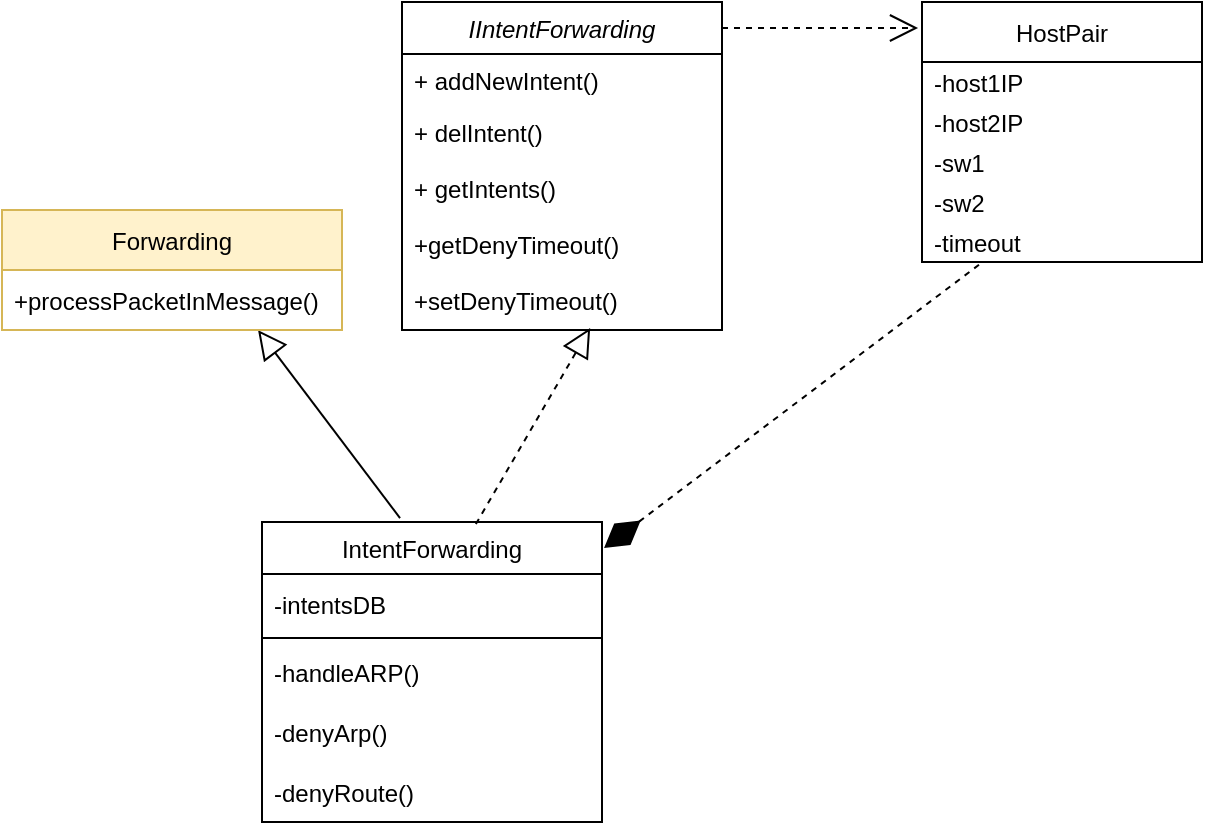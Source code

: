 <mxfile version="16.5.1" type="device"><diagram id="C5RBs43oDa-KdzZeNtuy" name="Page-1"><mxGraphModel dx="868" dy="593" grid="1" gridSize="10" guides="1" tooltips="1" connect="1" arrows="1" fold="1" page="1" pageScale="1" pageWidth="827" pageHeight="1169" math="0" shadow="0"><root><mxCell id="WIyWlLk6GJQsqaUBKTNV-0"/><mxCell id="WIyWlLk6GJQsqaUBKTNV-1" parent="WIyWlLk6GJQsqaUBKTNV-0"/><mxCell id="zkfFHV4jXpPFQw0GAbJ--0" value="IIntentForwarding" style="swimlane;fontStyle=2;align=center;verticalAlign=top;childLayout=stackLayout;horizontal=1;startSize=26;horizontalStack=0;resizeParent=1;resizeLast=0;collapsible=1;marginBottom=0;rounded=0;shadow=0;strokeWidth=1;" parent="WIyWlLk6GJQsqaUBKTNV-1" vertex="1"><mxGeometry x="230" y="90" width="160" height="164" as="geometry"><mxRectangle x="230" y="140" width="160" height="26" as="alternateBounds"/></mxGeometry></mxCell><mxCell id="zkfFHV4jXpPFQw0GAbJ--2" value="+ addNewIntent()" style="text;align=left;verticalAlign=top;spacingLeft=4;spacingRight=4;overflow=hidden;rotatable=0;points=[[0,0.5],[1,0.5]];portConstraint=eastwest;rounded=0;shadow=0;html=0;" parent="zkfFHV4jXpPFQw0GAbJ--0" vertex="1"><mxGeometry y="26" width="160" height="26" as="geometry"/></mxCell><mxCell id="zkfFHV4jXpPFQw0GAbJ--3" value="+ delIntent()&#10;" style="text;align=left;verticalAlign=top;spacingLeft=4;spacingRight=4;overflow=hidden;rotatable=0;points=[[0,0.5],[1,0.5]];portConstraint=eastwest;rounded=0;shadow=0;html=0;" parent="zkfFHV4jXpPFQw0GAbJ--0" vertex="1"><mxGeometry y="52" width="160" height="28" as="geometry"/></mxCell><mxCell id="zMzHnDAYciQwLN3mxcBV-22" value="+ getIntents()&#10;" style="text;align=left;verticalAlign=top;spacingLeft=4;spacingRight=4;overflow=hidden;rotatable=0;points=[[0,0.5],[1,0.5]];portConstraint=eastwest;rounded=0;shadow=0;html=0;" parent="zkfFHV4jXpPFQw0GAbJ--0" vertex="1"><mxGeometry y="80" width="160" height="28" as="geometry"/></mxCell><mxCell id="CchYu_Sd-8VGCYgn0WKc-0" value="+getDenyTimeout()" style="text;align=left;verticalAlign=top;spacingLeft=4;spacingRight=4;overflow=hidden;rotatable=0;points=[[0,0.5],[1,0.5]];portConstraint=eastwest;rounded=0;shadow=0;html=0;" vertex="1" parent="zkfFHV4jXpPFQw0GAbJ--0"><mxGeometry y="108" width="160" height="28" as="geometry"/></mxCell><mxCell id="CchYu_Sd-8VGCYgn0WKc-1" value="+setDenyTimeout()" style="text;align=left;verticalAlign=top;spacingLeft=4;spacingRight=4;overflow=hidden;rotatable=0;points=[[0,0.5],[1,0.5]];portConstraint=eastwest;rounded=0;shadow=0;html=0;" vertex="1" parent="zkfFHV4jXpPFQw0GAbJ--0"><mxGeometry y="136" width="160" height="28" as="geometry"/></mxCell><mxCell id="zkfFHV4jXpPFQw0GAbJ--6" value="IntentForwarding" style="swimlane;fontStyle=0;align=center;verticalAlign=top;childLayout=stackLayout;horizontal=1;startSize=26;horizontalStack=0;resizeParent=1;resizeLast=0;collapsible=1;marginBottom=0;rounded=0;shadow=0;strokeWidth=1;" parent="WIyWlLk6GJQsqaUBKTNV-1" vertex="1"><mxGeometry x="160" y="350" width="170" height="150" as="geometry"><mxRectangle x="130" y="380" width="160" height="26" as="alternateBounds"/></mxGeometry></mxCell><mxCell id="CchYu_Sd-8VGCYgn0WKc-4" value="-intentsDB" style="text;strokeColor=none;fillColor=none;align=left;verticalAlign=middle;spacingLeft=4;spacingRight=4;overflow=hidden;points=[[0,0.5],[1,0.5]];portConstraint=eastwest;rotatable=0;" vertex="1" parent="zkfFHV4jXpPFQw0GAbJ--6"><mxGeometry y="26" width="170" height="30" as="geometry"/></mxCell><mxCell id="zkfFHV4jXpPFQw0GAbJ--9" value="" style="line;html=1;strokeWidth=1;align=left;verticalAlign=middle;spacingTop=-1;spacingLeft=3;spacingRight=3;rotatable=0;labelPosition=right;points=[];portConstraint=eastwest;" parent="zkfFHV4jXpPFQw0GAbJ--6" vertex="1"><mxGeometry y="56" width="170" height="4" as="geometry"/></mxCell><mxCell id="CchYu_Sd-8VGCYgn0WKc-3" value="-handleARP()" style="text;strokeColor=none;fillColor=none;align=left;verticalAlign=middle;spacingLeft=4;spacingRight=4;overflow=hidden;points=[[0,0.5],[1,0.5]];portConstraint=eastwest;rotatable=0;" vertex="1" parent="zkfFHV4jXpPFQw0GAbJ--6"><mxGeometry y="60" width="170" height="30" as="geometry"/></mxCell><mxCell id="CchYu_Sd-8VGCYgn0WKc-5" value="-denyArp()" style="text;strokeColor=none;fillColor=none;align=left;verticalAlign=middle;spacingLeft=4;spacingRight=4;overflow=hidden;points=[[0,0.5],[1,0.5]];portConstraint=eastwest;rotatable=0;" vertex="1" parent="zkfFHV4jXpPFQw0GAbJ--6"><mxGeometry y="90" width="170" height="30" as="geometry"/></mxCell><mxCell id="CchYu_Sd-8VGCYgn0WKc-6" value="-denyRoute()" style="text;strokeColor=none;fillColor=none;align=left;verticalAlign=middle;spacingLeft=4;spacingRight=4;overflow=hidden;points=[[0,0.5],[1,0.5]];portConstraint=eastwest;rotatable=0;" vertex="1" parent="zkfFHV4jXpPFQw0GAbJ--6"><mxGeometry y="120" width="170" height="30" as="geometry"/></mxCell><mxCell id="zMzHnDAYciQwLN3mxcBV-3" value="" style="endArrow=block;dashed=1;endFill=0;endSize=12;html=1;rounded=0;exitX=0.629;exitY=0.007;exitDx=0;exitDy=0;exitPerimeter=0;entryX=0.588;entryY=0.964;entryDx=0;entryDy=0;entryPerimeter=0;" parent="WIyWlLk6GJQsqaUBKTNV-1" source="zkfFHV4jXpPFQw0GAbJ--6" edge="1" target="CchYu_Sd-8VGCYgn0WKc-1"><mxGeometry width="160" relative="1" as="geometry"><mxPoint x="380" y="510" as="sourcePoint"/><mxPoint x="340" y="250" as="targetPoint"/></mxGeometry></mxCell><mxCell id="zMzHnDAYciQwLN3mxcBV-17" value="" style="endArrow=block;endFill=0;endSize=12;html=1;rounded=0;exitX=0.406;exitY=-0.013;exitDx=0;exitDy=0;entryX=0.753;entryY=1;entryDx=0;entryDy=0;entryPerimeter=0;exitPerimeter=0;" parent="WIyWlLk6GJQsqaUBKTNV-1" source="zkfFHV4jXpPFQw0GAbJ--6" target="zMzHnDAYciQwLN3mxcBV-19" edge="1"><mxGeometry width="160" relative="1" as="geometry"><mxPoint x="150" y="610" as="sourcePoint"/><mxPoint x="128.671" y="202" as="targetPoint"/></mxGeometry></mxCell><mxCell id="zMzHnDAYciQwLN3mxcBV-18" value="Forwarding" style="swimlane;fontStyle=0;childLayout=stackLayout;horizontal=1;startSize=30;horizontalStack=0;resizeParent=1;resizeParentMax=0;resizeLast=0;collapsible=1;marginBottom=0;fillColor=#fff2cc;strokeColor=#d6b656;" parent="WIyWlLk6GJQsqaUBKTNV-1" vertex="1"><mxGeometry x="30" y="194" width="170" height="60" as="geometry"/></mxCell><mxCell id="zMzHnDAYciQwLN3mxcBV-19" value="+processPacketInMessage()" style="text;strokeColor=none;fillColor=none;align=left;verticalAlign=middle;spacingLeft=4;spacingRight=4;overflow=hidden;points=[[0,0.5],[1,0.5]];portConstraint=eastwest;rotatable=0;" parent="zMzHnDAYciQwLN3mxcBV-18" vertex="1"><mxGeometry y="30" width="170" height="30" as="geometry"/></mxCell><mxCell id="CchYu_Sd-8VGCYgn0WKc-9" value="HostPair" style="swimlane;fontStyle=0;childLayout=stackLayout;horizontal=1;startSize=30;horizontalStack=0;resizeParent=1;resizeParentMax=0;resizeLast=0;collapsible=1;marginBottom=0;" vertex="1" parent="WIyWlLk6GJQsqaUBKTNV-1"><mxGeometry x="490" y="90" width="140" height="130" as="geometry"><mxRectangle x="470" y="350" width="80" height="30" as="alternateBounds"/></mxGeometry></mxCell><mxCell id="CchYu_Sd-8VGCYgn0WKc-10" value="-host1IP" style="text;strokeColor=none;fillColor=none;align=left;verticalAlign=middle;spacingLeft=4;spacingRight=4;overflow=hidden;points=[[0,0.5],[1,0.5]];portConstraint=eastwest;rotatable=0;fontSize=12;spacing=2;" vertex="1" parent="CchYu_Sd-8VGCYgn0WKc-9"><mxGeometry y="30" width="140" height="20" as="geometry"/></mxCell><mxCell id="CchYu_Sd-8VGCYgn0WKc-13" value="-host2IP" style="text;strokeColor=none;fillColor=none;align=left;verticalAlign=middle;spacingLeft=4;spacingRight=4;overflow=hidden;points=[[0,0.5],[1,0.5]];portConstraint=eastwest;rotatable=0;fontSize=12;spacing=2;" vertex="1" parent="CchYu_Sd-8VGCYgn0WKc-9"><mxGeometry y="50" width="140" height="20" as="geometry"/></mxCell><mxCell id="CchYu_Sd-8VGCYgn0WKc-12" value="-sw1" style="text;strokeColor=none;fillColor=none;align=left;verticalAlign=middle;spacingLeft=4;spacingRight=4;overflow=hidden;points=[[0,0.5],[1,0.5]];portConstraint=eastwest;rotatable=0;fontSize=12;spacing=2;" vertex="1" parent="CchYu_Sd-8VGCYgn0WKc-9"><mxGeometry y="70" width="140" height="20" as="geometry"/></mxCell><mxCell id="CchYu_Sd-8VGCYgn0WKc-14" value="-sw2" style="text;strokeColor=none;fillColor=none;align=left;verticalAlign=middle;spacingLeft=4;spacingRight=4;overflow=hidden;points=[[0,0.5],[1,0.5]];portConstraint=eastwest;rotatable=0;fontSize=12;spacing=2;" vertex="1" parent="CchYu_Sd-8VGCYgn0WKc-9"><mxGeometry y="90" width="140" height="20" as="geometry"/></mxCell><mxCell id="CchYu_Sd-8VGCYgn0WKc-15" value="-timeout" style="text;strokeColor=none;fillColor=none;align=left;verticalAlign=middle;spacingLeft=4;spacingRight=4;overflow=hidden;points=[[0,0.5],[1,0.5]];portConstraint=eastwest;rotatable=0;fontSize=12;spacing=2;" vertex="1" parent="CchYu_Sd-8VGCYgn0WKc-9"><mxGeometry y="110" width="140" height="20" as="geometry"/></mxCell><mxCell id="CchYu_Sd-8VGCYgn0WKc-16" style="rounded=0;orthogonalLoop=1;jettySize=auto;html=1;dashed=1;endArrow=open;endFill=0;endSize=12;entryX=-0.014;entryY=0.1;entryDx=0;entryDy=0;entryPerimeter=0;" edge="1" parent="WIyWlLk6GJQsqaUBKTNV-1" target="CchYu_Sd-8VGCYgn0WKc-9"><mxGeometry relative="1" as="geometry"><mxPoint x="390" y="103" as="sourcePoint"/></mxGeometry></mxCell><mxCell id="CchYu_Sd-8VGCYgn0WKc-25" style="edgeStyle=none;rounded=0;orthogonalLoop=1;jettySize=auto;html=1;exitX=1.006;exitY=0.087;exitDx=0;exitDy=0;entryX=0.207;entryY=1.05;entryDx=0;entryDy=0;entryPerimeter=0;dashed=1;startArrow=diamondThin;startFill=1;endArrow=none;endFill=0;startSize=20;endSize=12;targetPerimeterSpacing=0;exitPerimeter=0;" edge="1" parent="WIyWlLk6GJQsqaUBKTNV-1" source="zkfFHV4jXpPFQw0GAbJ--6" target="CchYu_Sd-8VGCYgn0WKc-15"><mxGeometry relative="1" as="geometry"/></mxCell></root></mxGraphModel></diagram></mxfile>